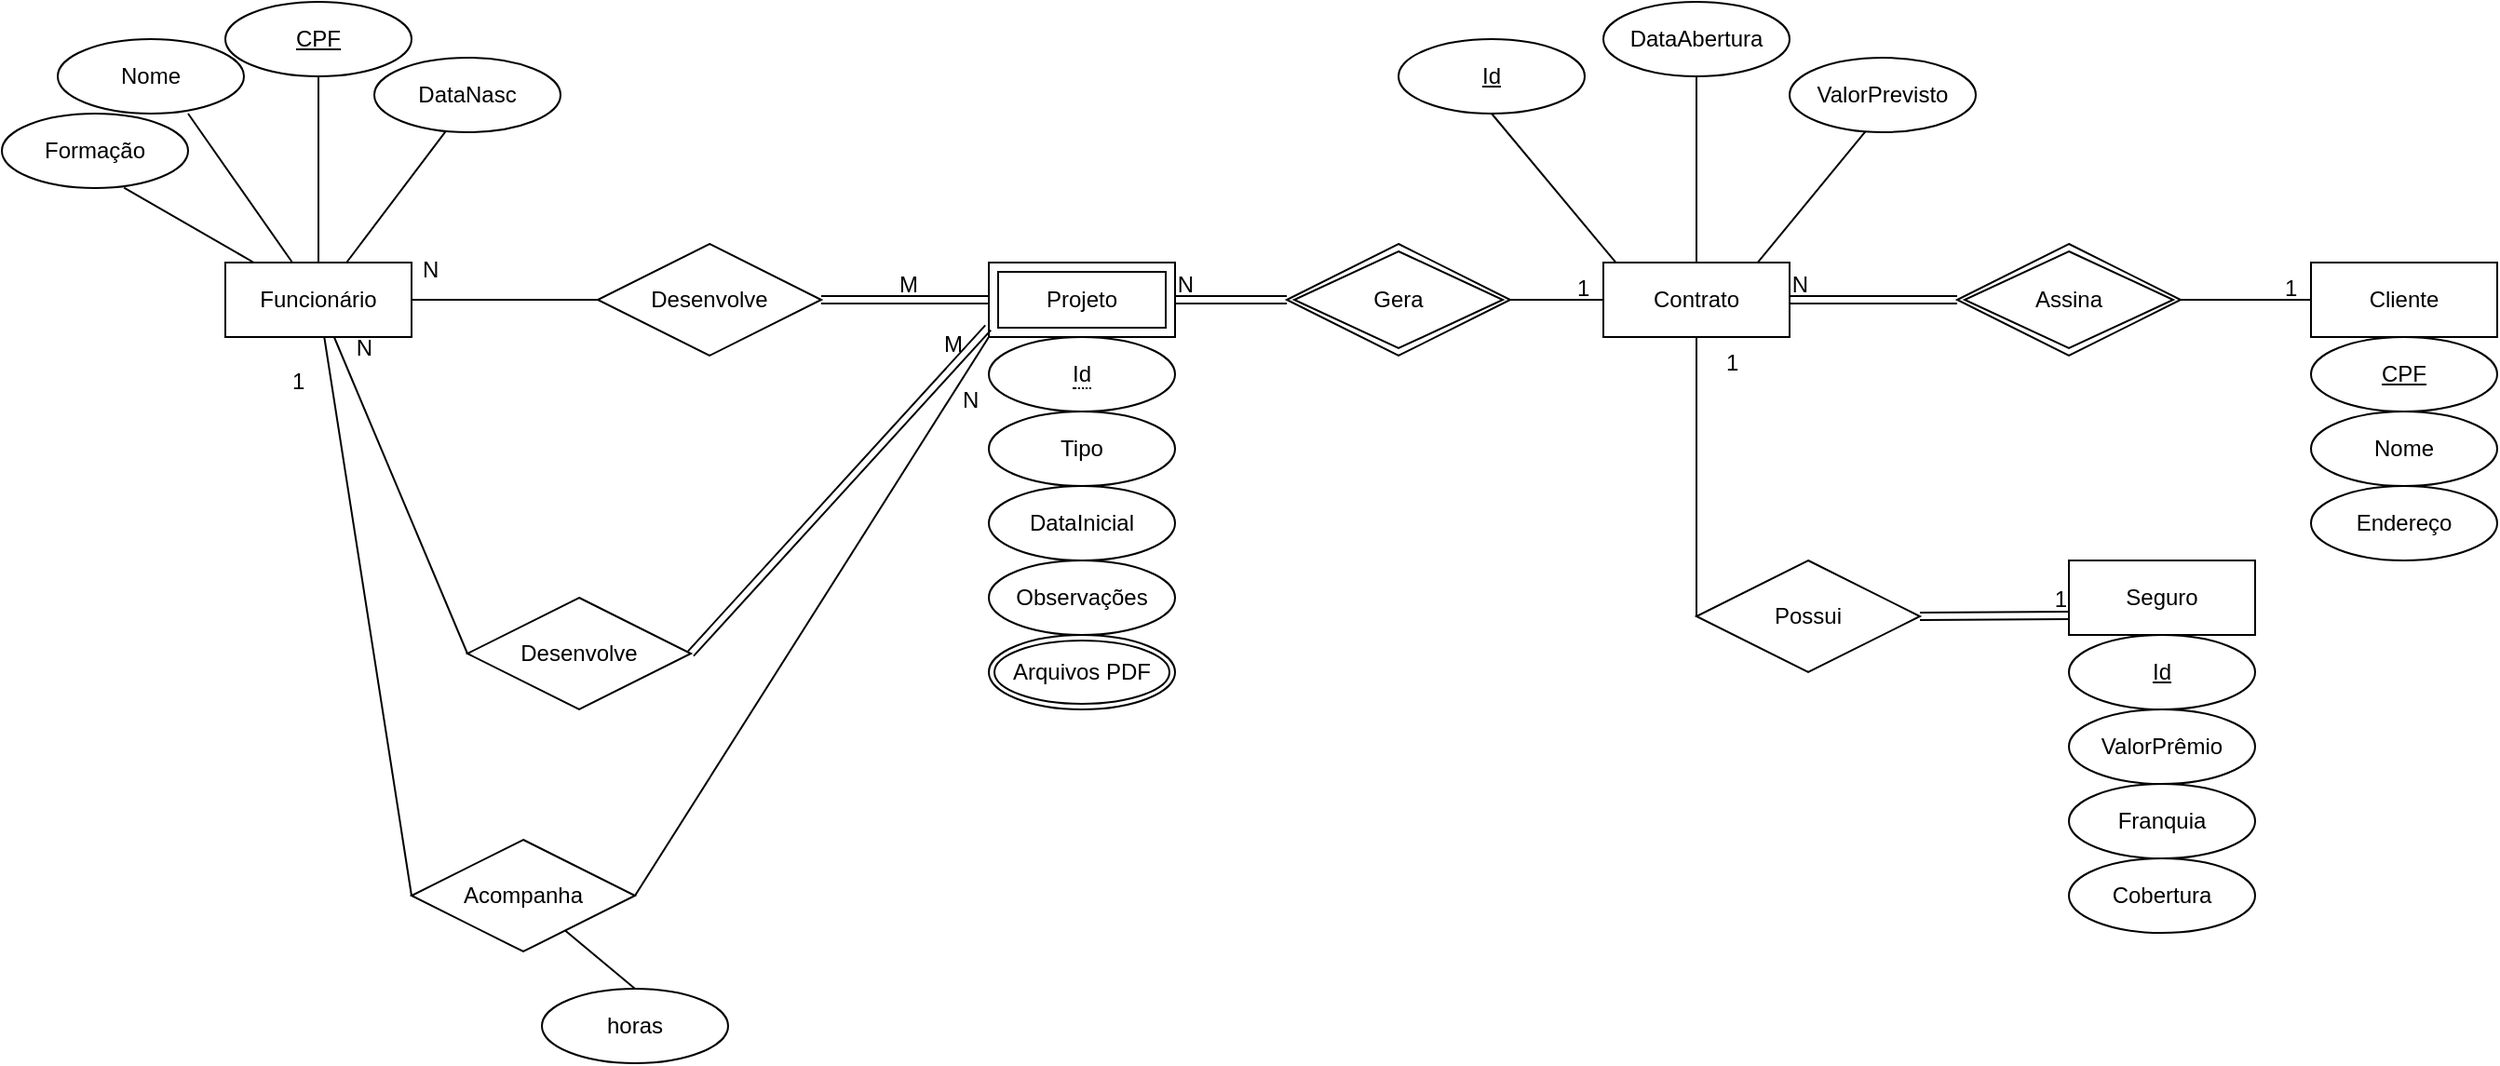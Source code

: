 <mxfile version="20.4.1" type="device"><diagram id="DSQNnMIApiyk2hSXMHk5" name="Página-1"><mxGraphModel dx="1038" dy="547" grid="1" gridSize="10" guides="1" tooltips="1" connect="1" arrows="1" fold="1" page="1" pageScale="1" pageWidth="3300" pageHeight="4681" math="0" shadow="0"><root><mxCell id="0"/><mxCell id="1" parent="0"/><mxCell id="R_KpN-oaigZ0lbmZ4zxw-39" style="edgeStyle=none;rounded=0;orthogonalLoop=1;jettySize=auto;html=1;entryX=0.5;entryY=1;entryDx=0;entryDy=0;endArrow=none;endFill=0;" edge="1" parent="1" source="R_KpN-oaigZ0lbmZ4zxw-1" target="R_KpN-oaigZ0lbmZ4zxw-8"><mxGeometry relative="1" as="geometry"/></mxCell><mxCell id="R_KpN-oaigZ0lbmZ4zxw-40" style="edgeStyle=none;rounded=0;orthogonalLoop=1;jettySize=auto;html=1;entryX=0.384;entryY=0.985;entryDx=0;entryDy=0;entryPerimeter=0;endArrow=none;endFill=0;" edge="1" parent="1" source="R_KpN-oaigZ0lbmZ4zxw-1" target="R_KpN-oaigZ0lbmZ4zxw-10"><mxGeometry relative="1" as="geometry"/></mxCell><mxCell id="R_KpN-oaigZ0lbmZ4zxw-41" style="edgeStyle=none;rounded=0;orthogonalLoop=1;jettySize=auto;html=1;endArrow=none;endFill=0;" edge="1" parent="1" source="R_KpN-oaigZ0lbmZ4zxw-1"><mxGeometry relative="1" as="geometry"><mxPoint x="250" y="170" as="targetPoint"/></mxGeometry></mxCell><mxCell id="R_KpN-oaigZ0lbmZ4zxw-42" style="edgeStyle=none;rounded=0;orthogonalLoop=1;jettySize=auto;html=1;entryX=0.656;entryY=0.995;entryDx=0;entryDy=0;entryPerimeter=0;endArrow=none;endFill=0;" edge="1" parent="1" source="R_KpN-oaigZ0lbmZ4zxw-1" target="R_KpN-oaigZ0lbmZ4zxw-11"><mxGeometry relative="1" as="geometry"/></mxCell><mxCell id="R_KpN-oaigZ0lbmZ4zxw-50" style="edgeStyle=none;rounded=0;orthogonalLoop=1;jettySize=auto;html=1;entryX=0;entryY=0.5;entryDx=0;entryDy=0;endArrow=none;endFill=0;" edge="1" parent="1" source="R_KpN-oaigZ0lbmZ4zxw-1" target="R_KpN-oaigZ0lbmZ4zxw-49"><mxGeometry relative="1" as="geometry"/></mxCell><mxCell id="R_KpN-oaigZ0lbmZ4zxw-64" style="edgeStyle=none;rounded=0;orthogonalLoop=1;jettySize=auto;html=1;endArrow=none;endFill=0;entryX=0;entryY=0.5;entryDx=0;entryDy=0;" edge="1" parent="1" source="R_KpN-oaigZ0lbmZ4zxw-1" target="R_KpN-oaigZ0lbmZ4zxw-63"><mxGeometry relative="1" as="geometry"><mxPoint x="400" y="650" as="targetPoint"/></mxGeometry></mxCell><mxCell id="R_KpN-oaigZ0lbmZ4zxw-1" value="Funcionário" style="whiteSpace=wrap;html=1;align=center;" vertex="1" parent="1"><mxGeometry x="270" y="250" width="100" height="40" as="geometry"/></mxCell><mxCell id="R_KpN-oaigZ0lbmZ4zxw-44" style="edgeStyle=none;rounded=0;orthogonalLoop=1;jettySize=auto;html=1;entryX=1;entryY=0.5;entryDx=0;entryDy=0;endArrow=none;endFill=0;" edge="1" parent="1" source="R_KpN-oaigZ0lbmZ4zxw-2" target="R_KpN-oaigZ0lbmZ4zxw-34"><mxGeometry relative="1" as="geometry"/></mxCell><mxCell id="R_KpN-oaigZ0lbmZ4zxw-2" value="Cliente" style="whiteSpace=wrap;html=1;align=center;" vertex="1" parent="1"><mxGeometry x="1390" y="250" width="100" height="40" as="geometry"/></mxCell><mxCell id="R_KpN-oaigZ0lbmZ4zxw-56" style="edgeStyle=none;rounded=0;orthogonalLoop=1;jettySize=auto;html=1;entryX=0;entryY=0.5;entryDx=0;entryDy=0;endArrow=none;endFill=0;" edge="1" parent="1" source="R_KpN-oaigZ0lbmZ4zxw-3" target="R_KpN-oaigZ0lbmZ4zxw-55"><mxGeometry relative="1" as="geometry"/></mxCell><mxCell id="R_KpN-oaigZ0lbmZ4zxw-57" style="edgeStyle=none;rounded=0;orthogonalLoop=1;jettySize=auto;html=1;entryX=0.5;entryY=1;entryDx=0;entryDy=0;endArrow=none;endFill=0;exitX=0.072;exitY=0.015;exitDx=0;exitDy=0;exitPerimeter=0;" edge="1" parent="1" source="R_KpN-oaigZ0lbmZ4zxw-3" target="R_KpN-oaigZ0lbmZ4zxw-12"><mxGeometry relative="1" as="geometry"/></mxCell><mxCell id="R_KpN-oaigZ0lbmZ4zxw-58" style="edgeStyle=none;rounded=0;orthogonalLoop=1;jettySize=auto;html=1;entryX=0.5;entryY=1;entryDx=0;entryDy=0;endArrow=none;endFill=0;" edge="1" parent="1" source="R_KpN-oaigZ0lbmZ4zxw-3" target="R_KpN-oaigZ0lbmZ4zxw-13"><mxGeometry relative="1" as="geometry"/></mxCell><mxCell id="R_KpN-oaigZ0lbmZ4zxw-59" style="edgeStyle=none;rounded=0;orthogonalLoop=1;jettySize=auto;html=1;entryX=0.416;entryY=0.965;entryDx=0;entryDy=0;entryPerimeter=0;endArrow=none;endFill=0;exitX=0.824;exitY=0.015;exitDx=0;exitDy=0;exitPerimeter=0;" edge="1" parent="1" source="R_KpN-oaigZ0lbmZ4zxw-3" target="R_KpN-oaigZ0lbmZ4zxw-14"><mxGeometry relative="1" as="geometry"/></mxCell><mxCell id="R_KpN-oaigZ0lbmZ4zxw-3" value="Contrato" style="whiteSpace=wrap;html=1;align=center;" vertex="1" parent="1"><mxGeometry x="1010" y="250" width="100" height="40" as="geometry"/></mxCell><mxCell id="R_KpN-oaigZ0lbmZ4zxw-5" value="Projeto" style="shape=ext;margin=3;double=1;whiteSpace=wrap;html=1;align=center;" vertex="1" parent="1"><mxGeometry x="680" y="250" width="100" height="40" as="geometry"/></mxCell><mxCell id="R_KpN-oaigZ0lbmZ4zxw-7" value="Seguro" style="whiteSpace=wrap;html=1;align=center;" vertex="1" parent="1"><mxGeometry x="1260" y="410" width="100" height="40" as="geometry"/></mxCell><mxCell id="R_KpN-oaigZ0lbmZ4zxw-8" value="CPF" style="ellipse;whiteSpace=wrap;html=1;align=center;fontStyle=4;" vertex="1" parent="1"><mxGeometry x="270" y="110" width="100" height="40" as="geometry"/></mxCell><mxCell id="R_KpN-oaigZ0lbmZ4zxw-9" value="Nome" style="ellipse;whiteSpace=wrap;html=1;align=center;" vertex="1" parent="1"><mxGeometry x="180" y="130" width="100" height="40" as="geometry"/></mxCell><mxCell id="R_KpN-oaigZ0lbmZ4zxw-10" value="DataNasc" style="ellipse;whiteSpace=wrap;html=1;align=center;" vertex="1" parent="1"><mxGeometry x="350" y="140" width="100" height="40" as="geometry"/></mxCell><mxCell id="R_KpN-oaigZ0lbmZ4zxw-11" value="Formação" style="ellipse;whiteSpace=wrap;html=1;align=center;" vertex="1" parent="1"><mxGeometry x="150" y="170" width="100" height="40" as="geometry"/></mxCell><mxCell id="R_KpN-oaigZ0lbmZ4zxw-12" value="Id" style="ellipse;whiteSpace=wrap;html=1;align=center;fontStyle=4;" vertex="1" parent="1"><mxGeometry x="900" y="130" width="100" height="40" as="geometry"/></mxCell><mxCell id="R_KpN-oaigZ0lbmZ4zxw-13" value="DataAbertura" style="ellipse;whiteSpace=wrap;html=1;align=center;" vertex="1" parent="1"><mxGeometry x="1010" y="110" width="100" height="40" as="geometry"/></mxCell><mxCell id="R_KpN-oaigZ0lbmZ4zxw-14" value="ValorPrevisto" style="ellipse;whiteSpace=wrap;html=1;align=center;" vertex="1" parent="1"><mxGeometry x="1110" y="140" width="100" height="40" as="geometry"/></mxCell><mxCell id="R_KpN-oaigZ0lbmZ4zxw-16" value="Nome" style="ellipse;whiteSpace=wrap;html=1;align=center;" vertex="1" parent="1"><mxGeometry x="1390" y="330" width="100" height="40" as="geometry"/></mxCell><mxCell id="R_KpN-oaigZ0lbmZ4zxw-17" value="CPF" style="ellipse;whiteSpace=wrap;html=1;align=center;fontStyle=4;" vertex="1" parent="1"><mxGeometry x="1390" y="290" width="100" height="40" as="geometry"/></mxCell><mxCell id="R_KpN-oaigZ0lbmZ4zxw-18" value="Endereço" style="ellipse;whiteSpace=wrap;html=1;align=center;" vertex="1" parent="1"><mxGeometry x="1390" y="370" width="100" height="40" as="geometry"/></mxCell><mxCell id="R_KpN-oaigZ0lbmZ4zxw-20" value="Tipo" style="ellipse;whiteSpace=wrap;html=1;align=center;" vertex="1" parent="1"><mxGeometry x="680" y="330" width="100" height="40" as="geometry"/></mxCell><mxCell id="R_KpN-oaigZ0lbmZ4zxw-21" value="DataInicial" style="ellipse;whiteSpace=wrap;html=1;align=center;" vertex="1" parent="1"><mxGeometry x="680" y="370" width="100" height="40" as="geometry"/></mxCell><mxCell id="R_KpN-oaigZ0lbmZ4zxw-22" value="Observações" style="ellipse;whiteSpace=wrap;html=1;align=center;" vertex="1" parent="1"><mxGeometry x="680" y="410" width="100" height="40" as="geometry"/></mxCell><mxCell id="R_KpN-oaigZ0lbmZ4zxw-23" value="Arquivos PDF" style="ellipse;shape=doubleEllipse;margin=3;whiteSpace=wrap;html=1;align=center;" vertex="1" parent="1"><mxGeometry x="680" y="450" width="100" height="40" as="geometry"/></mxCell><mxCell id="R_KpN-oaigZ0lbmZ4zxw-24" value="Id" style="ellipse;whiteSpace=wrap;html=1;align=center;fontStyle=4;" vertex="1" parent="1"><mxGeometry x="1260" y="450" width="100" height="40" as="geometry"/></mxCell><mxCell id="R_KpN-oaigZ0lbmZ4zxw-25" value="ValorPrêmio" style="ellipse;whiteSpace=wrap;html=1;align=center;" vertex="1" parent="1"><mxGeometry x="1260" y="490" width="100" height="40" as="geometry"/></mxCell><mxCell id="R_KpN-oaigZ0lbmZ4zxw-26" value="Franquia" style="ellipse;whiteSpace=wrap;html=1;align=center;" vertex="1" parent="1"><mxGeometry x="1260" y="530" width="100" height="40" as="geometry"/></mxCell><mxCell id="R_KpN-oaigZ0lbmZ4zxw-27" value="Cobertura" style="ellipse;whiteSpace=wrap;html=1;align=center;" vertex="1" parent="1"><mxGeometry x="1260" y="570" width="100" height="40" as="geometry"/></mxCell><mxCell id="R_KpN-oaigZ0lbmZ4zxw-32" style="rounded=0;orthogonalLoop=1;jettySize=auto;html=1;entryX=1;entryY=0.5;entryDx=0;entryDy=0;endArrow=none;endFill=0;" edge="1" parent="1" source="R_KpN-oaigZ0lbmZ4zxw-28" target="R_KpN-oaigZ0lbmZ4zxw-1"><mxGeometry relative="1" as="geometry"/></mxCell><mxCell id="R_KpN-oaigZ0lbmZ4zxw-28" value="Desenvolve" style="shape=rhombus;perimeter=rhombusPerimeter;whiteSpace=wrap;html=1;align=center;" vertex="1" parent="1"><mxGeometry x="470" y="240" width="120" height="60" as="geometry"/></mxCell><mxCell id="R_KpN-oaigZ0lbmZ4zxw-29" value="" style="shape=link;html=1;rounded=0;entryX=0;entryY=0.5;entryDx=0;entryDy=0;" edge="1" parent="1" target="R_KpN-oaigZ0lbmZ4zxw-5"><mxGeometry relative="1" as="geometry"><mxPoint x="590" y="270" as="sourcePoint"/><mxPoint x="650" y="269.5" as="targetPoint"/></mxGeometry></mxCell><mxCell id="R_KpN-oaigZ0lbmZ4zxw-30" value="M" style="resizable=0;html=1;align=left;verticalAlign=bottom;" connectable="0" vertex="1" parent="R_KpN-oaigZ0lbmZ4zxw-29"><mxGeometry x="-1" relative="1" as="geometry"><mxPoint x="40" as="offset"/></mxGeometry></mxCell><mxCell id="R_KpN-oaigZ0lbmZ4zxw-33" value="N" style="text;strokeColor=none;fillColor=none;spacingLeft=4;spacingRight=4;overflow=hidden;rotatable=0;points=[[0,0.5],[1,0.5]];portConstraint=eastwest;fontSize=12;" vertex="1" parent="1"><mxGeometry x="370" y="240" width="40" height="30" as="geometry"/></mxCell><mxCell id="R_KpN-oaigZ0lbmZ4zxw-34" value="Assina" style="shape=rhombus;double=1;perimeter=rhombusPerimeter;whiteSpace=wrap;html=1;align=center;" vertex="1" parent="1"><mxGeometry x="1200" y="240" width="120" height="60" as="geometry"/></mxCell><mxCell id="R_KpN-oaigZ0lbmZ4zxw-35" value="" style="shape=link;html=1;rounded=0;endArrow=none;endFill=0;exitX=1;exitY=0.5;exitDx=0;exitDy=0;" edge="1" parent="1" source="R_KpN-oaigZ0lbmZ4zxw-3"><mxGeometry relative="1" as="geometry"><mxPoint x="1470" y="519" as="sourcePoint"/><mxPoint x="1200" y="270" as="targetPoint"/></mxGeometry></mxCell><mxCell id="R_KpN-oaigZ0lbmZ4zxw-36" value="N" style="resizable=0;html=1;align=right;verticalAlign=bottom;" connectable="0" vertex="1" parent="R_KpN-oaigZ0lbmZ4zxw-35"><mxGeometry x="1" relative="1" as="geometry"><mxPoint x="-80" as="offset"/></mxGeometry></mxCell><mxCell id="R_KpN-oaigZ0lbmZ4zxw-38" value="1" style="text;strokeColor=none;fillColor=none;spacingLeft=4;spacingRight=4;overflow=hidden;rotatable=0;points=[[0,0.5],[1,0.5]];portConstraint=eastwest;fontSize=12;" vertex="1" parent="1"><mxGeometry x="1370" y="250" width="20" height="20" as="geometry"/></mxCell><mxCell id="R_KpN-oaigZ0lbmZ4zxw-47" style="edgeStyle=none;rounded=0;orthogonalLoop=1;jettySize=auto;html=1;entryX=0;entryY=0.5;entryDx=0;entryDy=0;endArrow=none;endFill=0;" edge="1" parent="1" source="R_KpN-oaigZ0lbmZ4zxw-43" target="R_KpN-oaigZ0lbmZ4zxw-3"><mxGeometry relative="1" as="geometry"/></mxCell><mxCell id="R_KpN-oaigZ0lbmZ4zxw-43" value="Gera" style="shape=rhombus;double=1;perimeter=rhombusPerimeter;whiteSpace=wrap;html=1;align=center;" vertex="1" parent="1"><mxGeometry x="840" y="240" width="120" height="60" as="geometry"/></mxCell><mxCell id="R_KpN-oaigZ0lbmZ4zxw-45" value="" style="shape=link;html=1;rounded=0;endArrow=none;endFill=0;exitX=1;exitY=0.5;exitDx=0;exitDy=0;entryX=0;entryY=0.5;entryDx=0;entryDy=0;" edge="1" parent="1" source="R_KpN-oaigZ0lbmZ4zxw-5" target="R_KpN-oaigZ0lbmZ4zxw-43"><mxGeometry relative="1" as="geometry"><mxPoint x="1040" y="470" as="sourcePoint"/><mxPoint x="1200" y="470" as="targetPoint"/></mxGeometry></mxCell><mxCell id="R_KpN-oaigZ0lbmZ4zxw-46" value="N" style="resizable=0;html=1;align=right;verticalAlign=bottom;" connectable="0" vertex="1" parent="R_KpN-oaigZ0lbmZ4zxw-45"><mxGeometry x="1" relative="1" as="geometry"><mxPoint x="-50" as="offset"/></mxGeometry></mxCell><mxCell id="R_KpN-oaigZ0lbmZ4zxw-48" value="1" style="text;strokeColor=none;fillColor=none;spacingLeft=4;spacingRight=4;overflow=hidden;rotatable=0;points=[[0,0.5],[1,0.5]];portConstraint=eastwest;fontSize=12;" vertex="1" parent="1"><mxGeometry x="990" y="250" width="20" height="20" as="geometry"/></mxCell><mxCell id="R_KpN-oaigZ0lbmZ4zxw-49" value="Desenvolve" style="shape=rhombus;perimeter=rhombusPerimeter;whiteSpace=wrap;html=1;align=center;" vertex="1" parent="1"><mxGeometry x="400" y="430" width="120" height="60" as="geometry"/></mxCell><mxCell id="R_KpN-oaigZ0lbmZ4zxw-52" value="" style="shape=link;html=1;rounded=0;endArrow=none;endFill=0;exitX=1;exitY=0.5;exitDx=0;exitDy=0;entryX=1.48;entryY=0.25;entryDx=0;entryDy=0;entryPerimeter=0;" edge="1" parent="1" source="R_KpN-oaigZ0lbmZ4zxw-49" target="R_KpN-oaigZ0lbmZ4zxw-54"><mxGeometry relative="1" as="geometry"><mxPoint x="610" y="340" as="sourcePoint"/><mxPoint x="680" y="290" as="targetPoint"/></mxGeometry></mxCell><mxCell id="R_KpN-oaigZ0lbmZ4zxw-53" value="N" style="resizable=0;html=1;align=right;verticalAlign=bottom;" connectable="0" vertex="1" parent="R_KpN-oaigZ0lbmZ4zxw-52"><mxGeometry x="1" relative="1" as="geometry"><mxPoint x="-330" y="20" as="offset"/></mxGeometry></mxCell><mxCell id="R_KpN-oaigZ0lbmZ4zxw-54" value="M" style="text;strokeColor=none;fillColor=none;spacingLeft=4;spacingRight=4;overflow=hidden;rotatable=0;points=[[0,0.5],[1,0.5]];portConstraint=eastwest;fontSize=12;" vertex="1" parent="1"><mxGeometry x="650" y="280" width="20" height="20" as="geometry"/></mxCell><mxCell id="R_KpN-oaigZ0lbmZ4zxw-55" value="Possui" style="shape=rhombus;perimeter=rhombusPerimeter;whiteSpace=wrap;html=1;align=center;" vertex="1" parent="1"><mxGeometry x="1060" y="410" width="120" height="60" as="geometry"/></mxCell><mxCell id="R_KpN-oaigZ0lbmZ4zxw-60" value="" style="shape=link;html=1;rounded=0;endArrow=none;endFill=0;" edge="1" parent="1"><mxGeometry relative="1" as="geometry"><mxPoint x="1180" y="440" as="sourcePoint"/><mxPoint x="1260" y="439.5" as="targetPoint"/></mxGeometry></mxCell><mxCell id="R_KpN-oaigZ0lbmZ4zxw-61" value="1" style="resizable=0;html=1;align=right;verticalAlign=bottom;" connectable="0" vertex="1" parent="R_KpN-oaigZ0lbmZ4zxw-60"><mxGeometry x="1" relative="1" as="geometry"/></mxCell><mxCell id="R_KpN-oaigZ0lbmZ4zxw-62" value="&lt;span style=&quot;border-bottom: 1px dotted&quot;&gt;Id&lt;/span&gt;" style="ellipse;whiteSpace=wrap;html=1;align=center;" vertex="1" parent="1"><mxGeometry x="680" y="290" width="100" height="40" as="geometry"/></mxCell><mxCell id="R_KpN-oaigZ0lbmZ4zxw-65" style="edgeStyle=none;rounded=0;orthogonalLoop=1;jettySize=auto;html=1;endArrow=none;endFill=0;entryX=0;entryY=1;entryDx=0;entryDy=0;exitX=1;exitY=0.5;exitDx=0;exitDy=0;" edge="1" parent="1" source="R_KpN-oaigZ0lbmZ4zxw-63" target="R_KpN-oaigZ0lbmZ4zxw-5"><mxGeometry relative="1" as="geometry"><mxPoint x="670" y="350" as="targetPoint"/></mxGeometry></mxCell><mxCell id="R_KpN-oaigZ0lbmZ4zxw-68" style="edgeStyle=none;rounded=0;orthogonalLoop=1;jettySize=auto;html=1;entryX=0.5;entryY=0;entryDx=0;entryDy=0;endArrow=none;endFill=0;" edge="1" parent="1" source="R_KpN-oaigZ0lbmZ4zxw-63" target="R_KpN-oaigZ0lbmZ4zxw-67"><mxGeometry relative="1" as="geometry"/></mxCell><mxCell id="R_KpN-oaigZ0lbmZ4zxw-63" value="Acompanha" style="shape=rhombus;perimeter=rhombusPerimeter;whiteSpace=wrap;html=1;align=center;" vertex="1" parent="1"><mxGeometry x="370" y="560" width="120" height="60" as="geometry"/></mxCell><mxCell id="R_KpN-oaigZ0lbmZ4zxw-67" value="horas" style="ellipse;whiteSpace=wrap;html=1;align=center;" vertex="1" parent="1"><mxGeometry x="440" y="640" width="100" height="40" as="geometry"/></mxCell><mxCell id="R_KpN-oaigZ0lbmZ4zxw-69" value="1" style="text;strokeColor=none;fillColor=none;spacingLeft=4;spacingRight=4;overflow=hidden;rotatable=0;points=[[0,0.5],[1,0.5]];portConstraint=eastwest;fontSize=12;" vertex="1" parent="1"><mxGeometry x="300" y="300" width="20" height="20" as="geometry"/></mxCell><mxCell id="R_KpN-oaigZ0lbmZ4zxw-72" style="edgeStyle=none;rounded=0;orthogonalLoop=1;jettySize=auto;html=1;exitX=0;exitY=0.5;exitDx=0;exitDy=0;endArrow=none;endFill=0;" edge="1" parent="1" source="R_KpN-oaigZ0lbmZ4zxw-69" target="R_KpN-oaigZ0lbmZ4zxw-69"><mxGeometry relative="1" as="geometry"/></mxCell><mxCell id="R_KpN-oaigZ0lbmZ4zxw-73" value="N" style="text;strokeColor=none;fillColor=none;spacingLeft=4;spacingRight=4;overflow=hidden;rotatable=0;points=[[0,0.5],[1,0.5]];portConstraint=eastwest;fontSize=12;" vertex="1" parent="1"><mxGeometry x="660" y="310" width="20" height="30" as="geometry"/></mxCell><mxCell id="R_KpN-oaigZ0lbmZ4zxw-74" value="1" style="text;strokeColor=none;fillColor=none;spacingLeft=4;spacingRight=4;overflow=hidden;rotatable=0;points=[[0,0.5],[1,0.5]];portConstraint=eastwest;fontSize=12;" vertex="1" parent="1"><mxGeometry x="1070" y="290" width="20" height="20" as="geometry"/></mxCell></root></mxGraphModel></diagram></mxfile>
